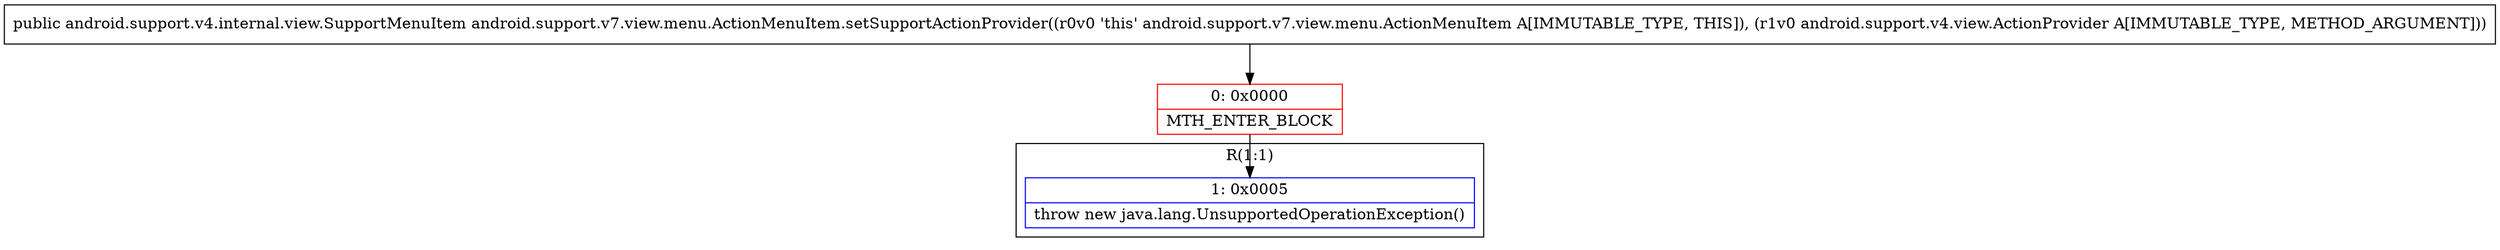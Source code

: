 digraph "CFG forandroid.support.v7.view.menu.ActionMenuItem.setSupportActionProvider(Landroid\/support\/v4\/view\/ActionProvider;)Landroid\/support\/v4\/internal\/view\/SupportMenuItem;" {
subgraph cluster_Region_248526395 {
label = "R(1:1)";
node [shape=record,color=blue];
Node_1 [shape=record,label="{1\:\ 0x0005|throw new java.lang.UnsupportedOperationException()\l}"];
}
Node_0 [shape=record,color=red,label="{0\:\ 0x0000|MTH_ENTER_BLOCK\l}"];
MethodNode[shape=record,label="{public android.support.v4.internal.view.SupportMenuItem android.support.v7.view.menu.ActionMenuItem.setSupportActionProvider((r0v0 'this' android.support.v7.view.menu.ActionMenuItem A[IMMUTABLE_TYPE, THIS]), (r1v0 android.support.v4.view.ActionProvider A[IMMUTABLE_TYPE, METHOD_ARGUMENT])) }"];
MethodNode -> Node_0;
Node_0 -> Node_1;
}

